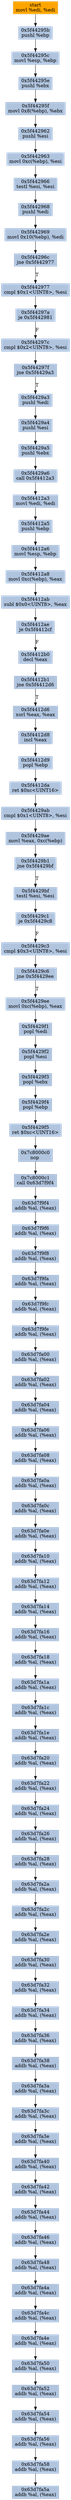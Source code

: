digraph G {
node[shape=rectangle,style=filled,fillcolor=lightsteelblue,color=lightsteelblue]
bgcolor="transparent"
a0x5f442959movl_edi_edi[label="start\nmovl %edi, %edi",color="lightgrey",fillcolor="orange"];
a0x5f44295bpushl_ebp[label="0x5f44295b\npushl %ebp"];
a0x5f44295cmovl_esp_ebp[label="0x5f44295c\nmovl %esp, %ebp"];
a0x5f44295epushl_ebx[label="0x5f44295e\npushl %ebx"];
a0x5f44295fmovl_0x8ebp__ebx[label="0x5f44295f\nmovl 0x8(%ebp), %ebx"];
a0x5f442962pushl_esi[label="0x5f442962\npushl %esi"];
a0x5f442963movl_0xcebp__esi[label="0x5f442963\nmovl 0xc(%ebp), %esi"];
a0x5f442966testl_esi_esi[label="0x5f442966\ntestl %esi, %esi"];
a0x5f442968pushl_edi[label="0x5f442968\npushl %edi"];
a0x5f442969movl_0x10ebp__edi[label="0x5f442969\nmovl 0x10(%ebp), %edi"];
a0x5f44296cjne_0x5f442977[label="0x5f44296c\njne 0x5f442977"];
a0x5f442977cmpl_0x1UINT8_esi[label="0x5f442977\ncmpl $0x1<UINT8>, %esi"];
a0x5f44297aje_0x5f442981[label="0x5f44297a\nje 0x5f442981"];
a0x5f44297ccmpl_0x2UINT8_esi[label="0x5f44297c\ncmpl $0x2<UINT8>, %esi"];
a0x5f44297fjne_0x5f4429a3[label="0x5f44297f\njne 0x5f4429a3"];
a0x5f4429a3pushl_edi[label="0x5f4429a3\npushl %edi"];
a0x5f4429a4pushl_esi[label="0x5f4429a4\npushl %esi"];
a0x5f4429a5pushl_ebx[label="0x5f4429a5\npushl %ebx"];
a0x5f4429a6call_0x5f4412a3[label="0x5f4429a6\ncall 0x5f4412a3"];
a0x5f4412a3movl_edi_edi[label="0x5f4412a3\nmovl %edi, %edi"];
a0x5f4412a5pushl_ebp[label="0x5f4412a5\npushl %ebp"];
a0x5f4412a6movl_esp_ebp[label="0x5f4412a6\nmovl %esp, %ebp"];
a0x5f4412a8movl_0xcebp__eax[label="0x5f4412a8\nmovl 0xc(%ebp), %eax"];
a0x5f4412absubl_0x0UINT8_eax[label="0x5f4412ab\nsubl $0x0<UINT8>, %eax"];
a0x5f4412aeje_0x5f4412cf[label="0x5f4412ae\nje 0x5f4412cf"];
a0x5f4412b0decl_eax[label="0x5f4412b0\ndecl %eax"];
a0x5f4412b1jne_0x5f4412d6[label="0x5f4412b1\njne 0x5f4412d6"];
a0x5f4412d6xorl_eax_eax[label="0x5f4412d6\nxorl %eax, %eax"];
a0x5f4412d8incl_eax[label="0x5f4412d8\nincl %eax"];
a0x5f4412d9popl_ebp[label="0x5f4412d9\npopl %ebp"];
a0x5f4412daret_0xcUINT16[label="0x5f4412da\nret $0xc<UINT16>"];
a0x5f4429abcmpl_0x1UINT8_esi[label="0x5f4429ab\ncmpl $0x1<UINT8>, %esi"];
a0x5f4429aemovl_eax_0xcebp_[label="0x5f4429ae\nmovl %eax, 0xc(%ebp)"];
a0x5f4429b1jne_0x5f4429bf[label="0x5f4429b1\njne 0x5f4429bf"];
a0x5f4429bftestl_esi_esi[label="0x5f4429bf\ntestl %esi, %esi"];
a0x5f4429c1je_0x5f4429c8[label="0x5f4429c1\nje 0x5f4429c8"];
a0x5f4429c3cmpl_0x3UINT8_esi[label="0x5f4429c3\ncmpl $0x3<UINT8>, %esi"];
a0x5f4429c6jne_0x5f4429ee[label="0x5f4429c6\njne 0x5f4429ee"];
a0x5f4429eemovl_0xcebp__eax[label="0x5f4429ee\nmovl 0xc(%ebp), %eax"];
a0x5f4429f1popl_edi[label="0x5f4429f1\npopl %edi"];
a0x5f4429f2popl_esi[label="0x5f4429f2\npopl %esi"];
a0x5f4429f3popl_ebx[label="0x5f4429f3\npopl %ebx"];
a0x5f4429f4popl_ebp[label="0x5f4429f4\npopl %ebp"];
a0x5f4429f5ret_0xcUINT16[label="0x5f4429f5\nret $0xc<UINT16>"];
a0x7c8000c0nop_[label="0x7c8000c0\nnop "];
a0x7c8000c1call_0x63d7f9f4[label="0x7c8000c1\ncall 0x63d7f9f4"];
a0x63d7f9f4addb_al_eax_[label="0x63d7f9f4\naddb %al, (%eax)"];
a0x63d7f9f6addb_al_eax_[label="0x63d7f9f6\naddb %al, (%eax)"];
a0x63d7f9f8addb_al_eax_[label="0x63d7f9f8\naddb %al, (%eax)"];
a0x63d7f9faaddb_al_eax_[label="0x63d7f9fa\naddb %al, (%eax)"];
a0x63d7f9fcaddb_al_eax_[label="0x63d7f9fc\naddb %al, (%eax)"];
a0x63d7f9feaddb_al_eax_[label="0x63d7f9fe\naddb %al, (%eax)"];
a0x63d7fa00addb_al_eax_[label="0x63d7fa00\naddb %al, (%eax)"];
a0x63d7fa02addb_al_eax_[label="0x63d7fa02\naddb %al, (%eax)"];
a0x63d7fa04addb_al_eax_[label="0x63d7fa04\naddb %al, (%eax)"];
a0x63d7fa06addb_al_eax_[label="0x63d7fa06\naddb %al, (%eax)"];
a0x63d7fa08addb_al_eax_[label="0x63d7fa08\naddb %al, (%eax)"];
a0x63d7fa0aaddb_al_eax_[label="0x63d7fa0a\naddb %al, (%eax)"];
a0x63d7fa0caddb_al_eax_[label="0x63d7fa0c\naddb %al, (%eax)"];
a0x63d7fa0eaddb_al_eax_[label="0x63d7fa0e\naddb %al, (%eax)"];
a0x63d7fa10addb_al_eax_[label="0x63d7fa10\naddb %al, (%eax)"];
a0x63d7fa12addb_al_eax_[label="0x63d7fa12\naddb %al, (%eax)"];
a0x63d7fa14addb_al_eax_[label="0x63d7fa14\naddb %al, (%eax)"];
a0x63d7fa16addb_al_eax_[label="0x63d7fa16\naddb %al, (%eax)"];
a0x63d7fa18addb_al_eax_[label="0x63d7fa18\naddb %al, (%eax)"];
a0x63d7fa1aaddb_al_eax_[label="0x63d7fa1a\naddb %al, (%eax)"];
a0x63d7fa1caddb_al_eax_[label="0x63d7fa1c\naddb %al, (%eax)"];
a0x63d7fa1eaddb_al_eax_[label="0x63d7fa1e\naddb %al, (%eax)"];
a0x63d7fa20addb_al_eax_[label="0x63d7fa20\naddb %al, (%eax)"];
a0x63d7fa22addb_al_eax_[label="0x63d7fa22\naddb %al, (%eax)"];
a0x63d7fa24addb_al_eax_[label="0x63d7fa24\naddb %al, (%eax)"];
a0x63d7fa26addb_al_eax_[label="0x63d7fa26\naddb %al, (%eax)"];
a0x63d7fa28addb_al_eax_[label="0x63d7fa28\naddb %al, (%eax)"];
a0x63d7fa2aaddb_al_eax_[label="0x63d7fa2a\naddb %al, (%eax)"];
a0x63d7fa2caddb_al_eax_[label="0x63d7fa2c\naddb %al, (%eax)"];
a0x63d7fa2eaddb_al_eax_[label="0x63d7fa2e\naddb %al, (%eax)"];
a0x63d7fa30addb_al_eax_[label="0x63d7fa30\naddb %al, (%eax)"];
a0x63d7fa32addb_al_eax_[label="0x63d7fa32\naddb %al, (%eax)"];
a0x63d7fa34addb_al_eax_[label="0x63d7fa34\naddb %al, (%eax)"];
a0x63d7fa36addb_al_eax_[label="0x63d7fa36\naddb %al, (%eax)"];
a0x63d7fa38addb_al_eax_[label="0x63d7fa38\naddb %al, (%eax)"];
a0x63d7fa3aaddb_al_eax_[label="0x63d7fa3a\naddb %al, (%eax)"];
a0x63d7fa3caddb_al_eax_[label="0x63d7fa3c\naddb %al, (%eax)"];
a0x63d7fa3eaddb_al_eax_[label="0x63d7fa3e\naddb %al, (%eax)"];
a0x63d7fa40addb_al_eax_[label="0x63d7fa40\naddb %al, (%eax)"];
a0x63d7fa42addb_al_eax_[label="0x63d7fa42\naddb %al, (%eax)"];
a0x63d7fa44addb_al_eax_[label="0x63d7fa44\naddb %al, (%eax)"];
a0x63d7fa46addb_al_eax_[label="0x63d7fa46\naddb %al, (%eax)"];
a0x63d7fa48addb_al_eax_[label="0x63d7fa48\naddb %al, (%eax)"];
a0x63d7fa4aaddb_al_eax_[label="0x63d7fa4a\naddb %al, (%eax)"];
a0x63d7fa4caddb_al_eax_[label="0x63d7fa4c\naddb %al, (%eax)"];
a0x63d7fa4eaddb_al_eax_[label="0x63d7fa4e\naddb %al, (%eax)"];
a0x63d7fa50addb_al_eax_[label="0x63d7fa50\naddb %al, (%eax)"];
a0x63d7fa52addb_al_eax_[label="0x63d7fa52\naddb %al, (%eax)"];
a0x63d7fa54addb_al_eax_[label="0x63d7fa54\naddb %al, (%eax)"];
a0x63d7fa56addb_al_eax_[label="0x63d7fa56\naddb %al, (%eax)"];
a0x63d7fa58addb_al_eax_[label="0x63d7fa58\naddb %al, (%eax)"];
a0x63d7fa5aaddb_al_eax_[label="0x63d7fa5a\naddb %al, (%eax)"];
a0x5f442959movl_edi_edi -> a0x5f44295bpushl_ebp [color="#000000"];
a0x5f44295bpushl_ebp -> a0x5f44295cmovl_esp_ebp [color="#000000"];
a0x5f44295cmovl_esp_ebp -> a0x5f44295epushl_ebx [color="#000000"];
a0x5f44295epushl_ebx -> a0x5f44295fmovl_0x8ebp__ebx [color="#000000"];
a0x5f44295fmovl_0x8ebp__ebx -> a0x5f442962pushl_esi [color="#000000"];
a0x5f442962pushl_esi -> a0x5f442963movl_0xcebp__esi [color="#000000"];
a0x5f442963movl_0xcebp__esi -> a0x5f442966testl_esi_esi [color="#000000"];
a0x5f442966testl_esi_esi -> a0x5f442968pushl_edi [color="#000000"];
a0x5f442968pushl_edi -> a0x5f442969movl_0x10ebp__edi [color="#000000"];
a0x5f442969movl_0x10ebp__edi -> a0x5f44296cjne_0x5f442977 [color="#000000"];
a0x5f44296cjne_0x5f442977 -> a0x5f442977cmpl_0x1UINT8_esi [color="#000000",label="T"];
a0x5f442977cmpl_0x1UINT8_esi -> a0x5f44297aje_0x5f442981 [color="#000000"];
a0x5f44297aje_0x5f442981 -> a0x5f44297ccmpl_0x2UINT8_esi [color="#000000",label="F"];
a0x5f44297ccmpl_0x2UINT8_esi -> a0x5f44297fjne_0x5f4429a3 [color="#000000"];
a0x5f44297fjne_0x5f4429a3 -> a0x5f4429a3pushl_edi [color="#000000",label="T"];
a0x5f4429a3pushl_edi -> a0x5f4429a4pushl_esi [color="#000000"];
a0x5f4429a4pushl_esi -> a0x5f4429a5pushl_ebx [color="#000000"];
a0x5f4429a5pushl_ebx -> a0x5f4429a6call_0x5f4412a3 [color="#000000"];
a0x5f4429a6call_0x5f4412a3 -> a0x5f4412a3movl_edi_edi [color="#000000"];
a0x5f4412a3movl_edi_edi -> a0x5f4412a5pushl_ebp [color="#000000"];
a0x5f4412a5pushl_ebp -> a0x5f4412a6movl_esp_ebp [color="#000000"];
a0x5f4412a6movl_esp_ebp -> a0x5f4412a8movl_0xcebp__eax [color="#000000"];
a0x5f4412a8movl_0xcebp__eax -> a0x5f4412absubl_0x0UINT8_eax [color="#000000"];
a0x5f4412absubl_0x0UINT8_eax -> a0x5f4412aeje_0x5f4412cf [color="#000000"];
a0x5f4412aeje_0x5f4412cf -> a0x5f4412b0decl_eax [color="#000000",label="F"];
a0x5f4412b0decl_eax -> a0x5f4412b1jne_0x5f4412d6 [color="#000000"];
a0x5f4412b1jne_0x5f4412d6 -> a0x5f4412d6xorl_eax_eax [color="#000000",label="T"];
a0x5f4412d6xorl_eax_eax -> a0x5f4412d8incl_eax [color="#000000"];
a0x5f4412d8incl_eax -> a0x5f4412d9popl_ebp [color="#000000"];
a0x5f4412d9popl_ebp -> a0x5f4412daret_0xcUINT16 [color="#000000"];
a0x5f4412daret_0xcUINT16 -> a0x5f4429abcmpl_0x1UINT8_esi [color="#000000"];
a0x5f4429abcmpl_0x1UINT8_esi -> a0x5f4429aemovl_eax_0xcebp_ [color="#000000"];
a0x5f4429aemovl_eax_0xcebp_ -> a0x5f4429b1jne_0x5f4429bf [color="#000000"];
a0x5f4429b1jne_0x5f4429bf -> a0x5f4429bftestl_esi_esi [color="#000000",label="T"];
a0x5f4429bftestl_esi_esi -> a0x5f4429c1je_0x5f4429c8 [color="#000000"];
a0x5f4429c1je_0x5f4429c8 -> a0x5f4429c3cmpl_0x3UINT8_esi [color="#000000",label="F"];
a0x5f4429c3cmpl_0x3UINT8_esi -> a0x5f4429c6jne_0x5f4429ee [color="#000000"];
a0x5f4429c6jne_0x5f4429ee -> a0x5f4429eemovl_0xcebp__eax [color="#000000",label="T"];
a0x5f4429eemovl_0xcebp__eax -> a0x5f4429f1popl_edi [color="#000000"];
a0x5f4429f1popl_edi -> a0x5f4429f2popl_esi [color="#000000"];
a0x5f4429f2popl_esi -> a0x5f4429f3popl_ebx [color="#000000"];
a0x5f4429f3popl_ebx -> a0x5f4429f4popl_ebp [color="#000000"];
a0x5f4429f4popl_ebp -> a0x5f4429f5ret_0xcUINT16 [color="#000000"];
a0x5f4429f5ret_0xcUINT16 -> a0x7c8000c0nop_ [color="#000000"];
a0x7c8000c0nop_ -> a0x7c8000c1call_0x63d7f9f4 [color="#000000"];
a0x7c8000c1call_0x63d7f9f4 -> a0x63d7f9f4addb_al_eax_ [color="#000000"];
a0x63d7f9f4addb_al_eax_ -> a0x63d7f9f6addb_al_eax_ [color="#000000"];
a0x63d7f9f6addb_al_eax_ -> a0x63d7f9f8addb_al_eax_ [color="#000000"];
a0x63d7f9f8addb_al_eax_ -> a0x63d7f9faaddb_al_eax_ [color="#000000"];
a0x63d7f9faaddb_al_eax_ -> a0x63d7f9fcaddb_al_eax_ [color="#000000"];
a0x63d7f9fcaddb_al_eax_ -> a0x63d7f9feaddb_al_eax_ [color="#000000"];
a0x63d7f9feaddb_al_eax_ -> a0x63d7fa00addb_al_eax_ [color="#000000"];
a0x63d7fa00addb_al_eax_ -> a0x63d7fa02addb_al_eax_ [color="#000000"];
a0x63d7fa02addb_al_eax_ -> a0x63d7fa04addb_al_eax_ [color="#000000"];
a0x63d7fa04addb_al_eax_ -> a0x63d7fa06addb_al_eax_ [color="#000000"];
a0x63d7fa06addb_al_eax_ -> a0x63d7fa08addb_al_eax_ [color="#000000"];
a0x63d7fa08addb_al_eax_ -> a0x63d7fa0aaddb_al_eax_ [color="#000000"];
a0x63d7fa0aaddb_al_eax_ -> a0x63d7fa0caddb_al_eax_ [color="#000000"];
a0x63d7fa0caddb_al_eax_ -> a0x63d7fa0eaddb_al_eax_ [color="#000000"];
a0x63d7fa0eaddb_al_eax_ -> a0x63d7fa10addb_al_eax_ [color="#000000"];
a0x63d7fa10addb_al_eax_ -> a0x63d7fa12addb_al_eax_ [color="#000000"];
a0x63d7fa12addb_al_eax_ -> a0x63d7fa14addb_al_eax_ [color="#000000"];
a0x63d7fa14addb_al_eax_ -> a0x63d7fa16addb_al_eax_ [color="#000000"];
a0x63d7fa16addb_al_eax_ -> a0x63d7fa18addb_al_eax_ [color="#000000"];
a0x63d7fa18addb_al_eax_ -> a0x63d7fa1aaddb_al_eax_ [color="#000000"];
a0x63d7fa1aaddb_al_eax_ -> a0x63d7fa1caddb_al_eax_ [color="#000000"];
a0x63d7fa1caddb_al_eax_ -> a0x63d7fa1eaddb_al_eax_ [color="#000000"];
a0x63d7fa1eaddb_al_eax_ -> a0x63d7fa20addb_al_eax_ [color="#000000"];
a0x63d7fa20addb_al_eax_ -> a0x63d7fa22addb_al_eax_ [color="#000000"];
a0x63d7fa22addb_al_eax_ -> a0x63d7fa24addb_al_eax_ [color="#000000"];
a0x63d7fa24addb_al_eax_ -> a0x63d7fa26addb_al_eax_ [color="#000000"];
a0x63d7fa26addb_al_eax_ -> a0x63d7fa28addb_al_eax_ [color="#000000"];
a0x63d7fa28addb_al_eax_ -> a0x63d7fa2aaddb_al_eax_ [color="#000000"];
a0x63d7fa2aaddb_al_eax_ -> a0x63d7fa2caddb_al_eax_ [color="#000000"];
a0x63d7fa2caddb_al_eax_ -> a0x63d7fa2eaddb_al_eax_ [color="#000000"];
a0x63d7fa2eaddb_al_eax_ -> a0x63d7fa30addb_al_eax_ [color="#000000"];
a0x63d7fa30addb_al_eax_ -> a0x63d7fa32addb_al_eax_ [color="#000000"];
a0x63d7fa32addb_al_eax_ -> a0x63d7fa34addb_al_eax_ [color="#000000"];
a0x63d7fa34addb_al_eax_ -> a0x63d7fa36addb_al_eax_ [color="#000000"];
a0x63d7fa36addb_al_eax_ -> a0x63d7fa38addb_al_eax_ [color="#000000"];
a0x63d7fa38addb_al_eax_ -> a0x63d7fa3aaddb_al_eax_ [color="#000000"];
a0x63d7fa3aaddb_al_eax_ -> a0x63d7fa3caddb_al_eax_ [color="#000000"];
a0x63d7fa3caddb_al_eax_ -> a0x63d7fa3eaddb_al_eax_ [color="#000000"];
a0x63d7fa3eaddb_al_eax_ -> a0x63d7fa40addb_al_eax_ [color="#000000"];
a0x63d7fa40addb_al_eax_ -> a0x63d7fa42addb_al_eax_ [color="#000000"];
a0x63d7fa42addb_al_eax_ -> a0x63d7fa44addb_al_eax_ [color="#000000"];
a0x63d7fa44addb_al_eax_ -> a0x63d7fa46addb_al_eax_ [color="#000000"];
a0x63d7fa46addb_al_eax_ -> a0x63d7fa48addb_al_eax_ [color="#000000"];
a0x63d7fa48addb_al_eax_ -> a0x63d7fa4aaddb_al_eax_ [color="#000000"];
a0x63d7fa4aaddb_al_eax_ -> a0x63d7fa4caddb_al_eax_ [color="#000000"];
a0x63d7fa4caddb_al_eax_ -> a0x63d7fa4eaddb_al_eax_ [color="#000000"];
a0x63d7fa4eaddb_al_eax_ -> a0x63d7fa50addb_al_eax_ [color="#000000"];
a0x63d7fa50addb_al_eax_ -> a0x63d7fa52addb_al_eax_ [color="#000000"];
a0x63d7fa52addb_al_eax_ -> a0x63d7fa54addb_al_eax_ [color="#000000"];
a0x63d7fa54addb_al_eax_ -> a0x63d7fa56addb_al_eax_ [color="#000000"];
a0x63d7fa56addb_al_eax_ -> a0x63d7fa58addb_al_eax_ [color="#000000"];
a0x63d7fa58addb_al_eax_ -> a0x63d7fa5aaddb_al_eax_ [color="#000000"];
}
